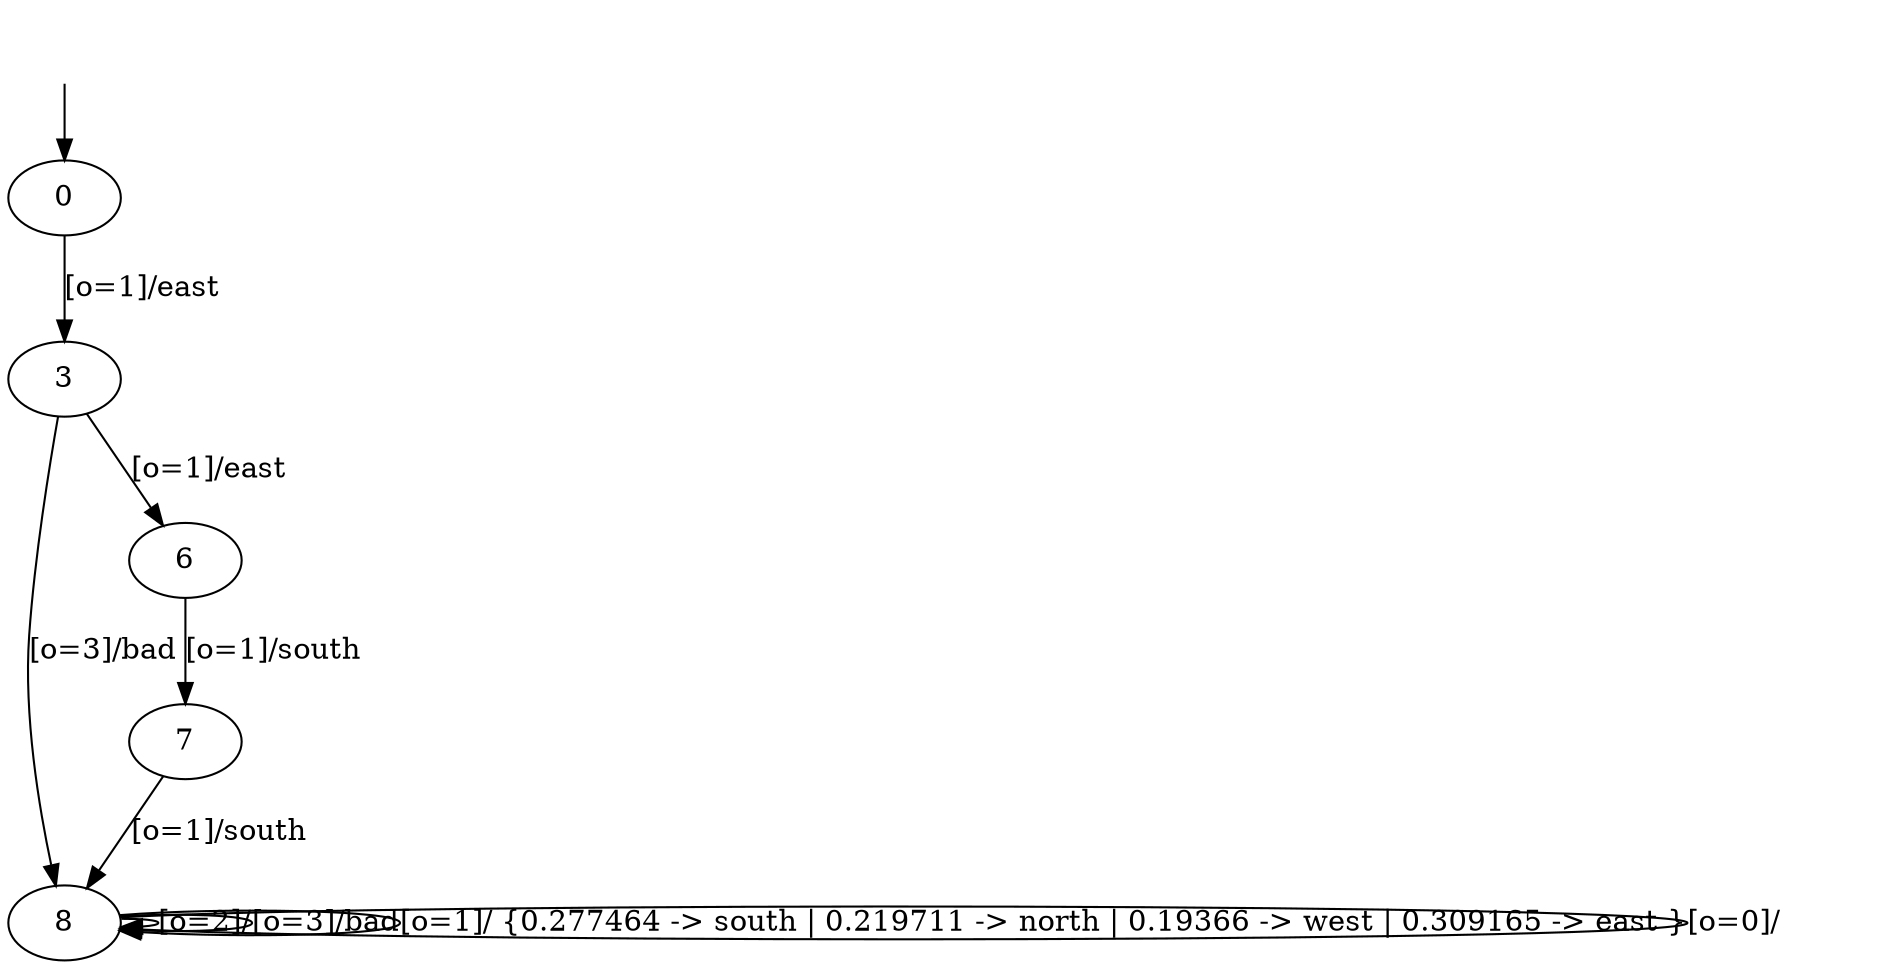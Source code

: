 digraph {
8;
7;
6;
3;
0;
__init [label="", style=invis, width=0];
__init -> 0;
8 -> 8 [label="[o=2]/"];
8 -> 8 [label="[o=3]/bad"];
8 -> 8 [label="[o=1]/ {0.277464 -> south | 0.219711 -> north | 0.19366 -> west | 0.309165 -> east }"];
8 -> 8 [label="[o=0]/"];
7 -> 8 [label="[o=1]/south"];
6 -> 7 [label="[o=1]/south"];
3 -> 6 [label="[o=1]/east"];
3 -> 8 [label="[o=3]/bad"];
0 -> 3 [label="[o=1]/east"];
}